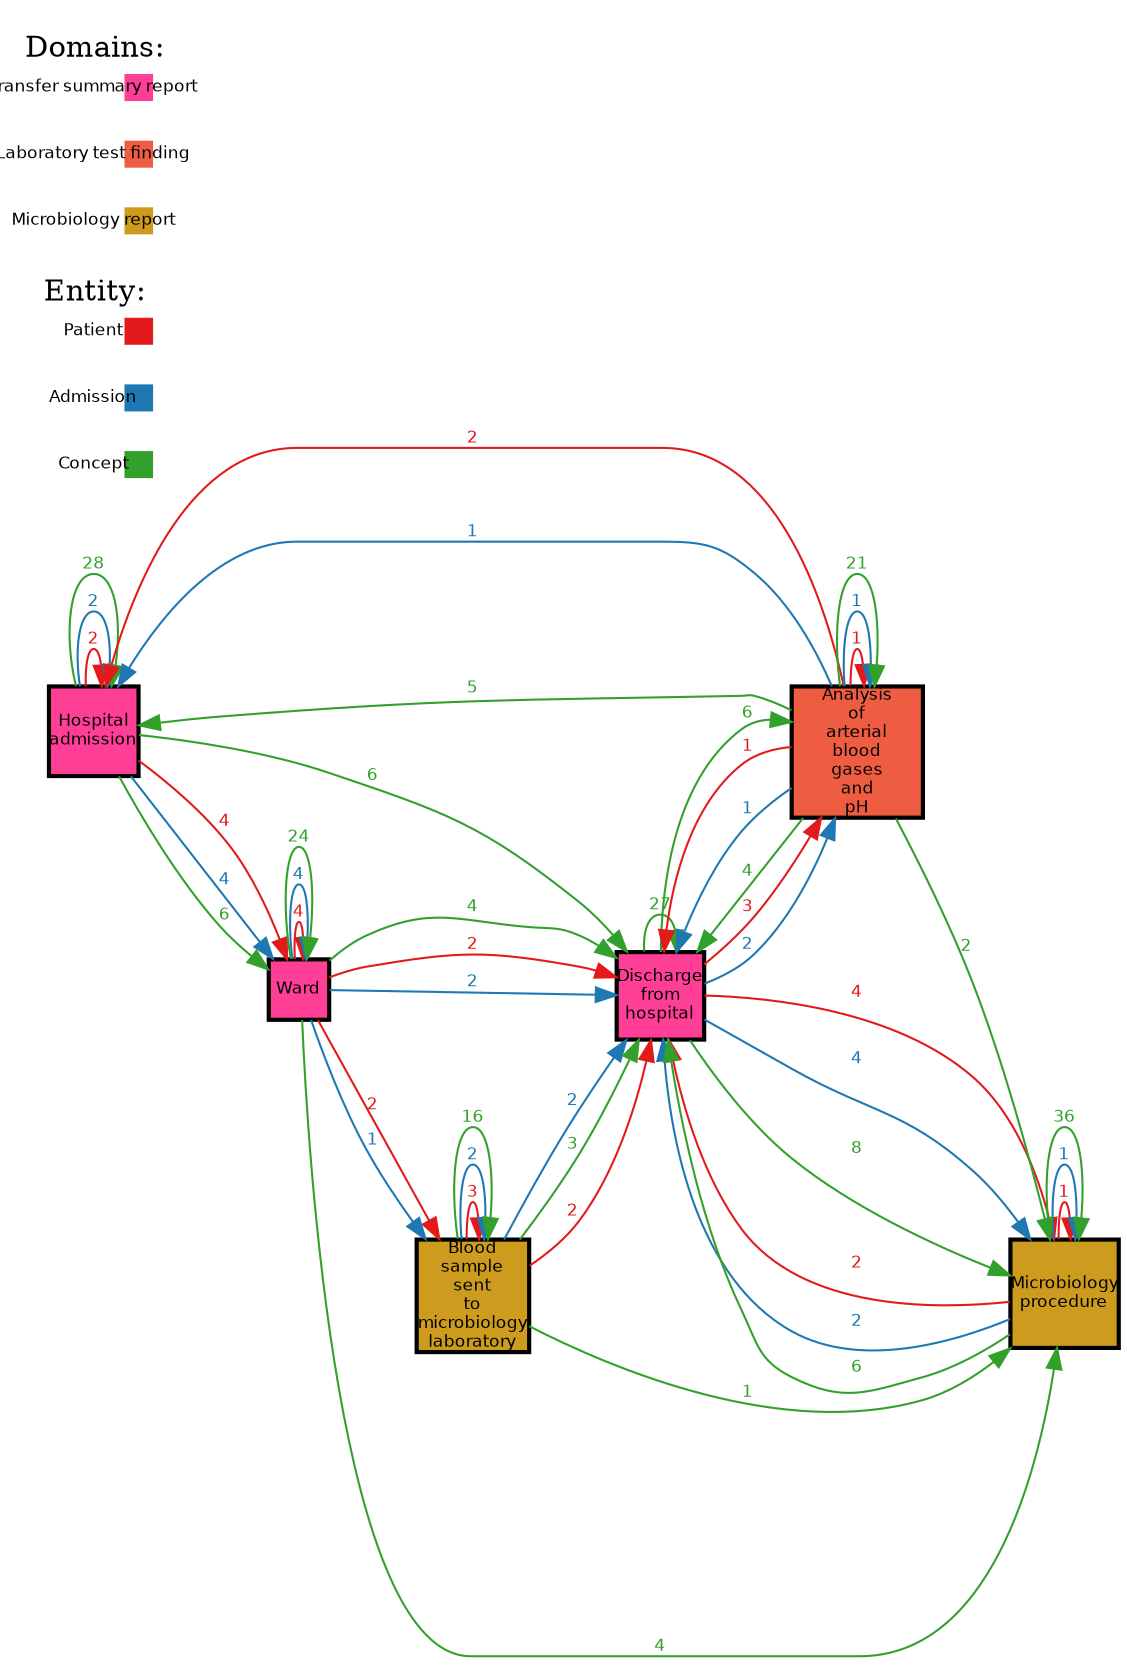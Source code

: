 // Query Result
digraph {
	graph [margin=0 rankdir=LR]
	node [fixedsize=false fontname=Helvetica fontsize=8 height=0.4 margin=0 shape=square width=0.4]
	1692 [label="Hospital
admission" color="#000000" fillcolor=violetred1 penwidth=2 style=filled]
	1693 [label=Ward color="#000000" fillcolor=violetred1 penwidth=2 style=filled]
	1692 -> 1693 [label=4 color="#e31a1c" fontcolor="#e31a1c" fontname=Helvetica fontsize=8 penwidth=1]
	1692 [label="Hospital
admission" color="#000000" fillcolor=violetred1 penwidth=2 style=filled]
	1692 [label="Hospital
admission" color="#000000" fillcolor=violetred1 penwidth=2 style=filled]
	1692 -> 1692 [label=2 color="#e31a1c" fontcolor="#e31a1c" fontname=Helvetica fontsize=8 penwidth=1]
	1693 [label=Ward color="#000000" fillcolor=violetred1 penwidth=2 style=filled]
	1696 [label="Blood
sample
sent
to
microbiology
laboratory" color="#000000" fillcolor=goldenrod3 penwidth=2 style=filled]
	1693 -> 1696 [label=2 color="#e31a1c" fontcolor="#e31a1c" fontname=Helvetica fontsize=8 penwidth=1]
	1693 [label=Ward color="#000000" fillcolor=violetred1 penwidth=2 style=filled]
	1694 [label="Discharge
from
hospital" color="#000000" fillcolor=violetred1 penwidth=2 style=filled]
	1693 -> 1694 [label=2 color="#e31a1c" fontcolor="#e31a1c" fontname=Helvetica fontsize=8 penwidth=1]
	1693 [label=Ward color="#000000" fillcolor=violetred1 penwidth=2 style=filled]
	1693 [label=Ward color="#000000" fillcolor=violetred1 penwidth=2 style=filled]
	1693 -> 1693 [label=4 color="#e31a1c" fontcolor="#e31a1c" fontname=Helvetica fontsize=8 penwidth=1]
	1694 [label="Discharge
from
hospital" color="#000000" fillcolor=violetred1 penwidth=2 style=filled]
	1697 [label="Microbiology
procedure" color="#000000" fillcolor=goldenrod3 penwidth=2 style=filled]
	1694 -> 1697 [label=4 color="#e31a1c" fontcolor="#e31a1c" fontname=Helvetica fontsize=8 penwidth=1]
	1694 [label="Discharge
from
hospital" color="#000000" fillcolor=violetred1 penwidth=2 style=filled]
	1695 [label="Analysis
of
arterial
blood
gases
and
pH" color="#000000" fillcolor=tomato2 penwidth=2 style=filled]
	1694 -> 1695 [label=3 color="#e31a1c" fontcolor="#e31a1c" fontname=Helvetica fontsize=8 penwidth=1]
	1695 [label="Analysis
of
arterial
blood
gases
and
pH" color="#000000" fillcolor=tomato2 penwidth=2 style=filled]
	1694 [label="Discharge
from
hospital" color="#000000" fillcolor=violetred1 penwidth=2 style=filled]
	1695 -> 1694 [label=1 color="#e31a1c" fontcolor="#e31a1c" fontname=Helvetica fontsize=8 penwidth=1]
	1695 [label="Analysis
of
arterial
blood
gases
and
pH" color="#000000" fillcolor=tomato2 penwidth=2 style=filled]
	1692 [label="Hospital
admission" color="#000000" fillcolor=violetred1 penwidth=2 style=filled]
	1695 -> 1692 [label=2 color="#e31a1c" fontcolor="#e31a1c" fontname=Helvetica fontsize=8 penwidth=1]
	1695 [label="Analysis
of
arterial
blood
gases
and
pH" color="#000000" fillcolor=tomato2 penwidth=2 style=filled]
	1695 [label="Analysis
of
arterial
blood
gases
and
pH" color="#000000" fillcolor=tomato2 penwidth=2 style=filled]
	1695 -> 1695 [label=1 color="#e31a1c" fontcolor="#e31a1c" fontname=Helvetica fontsize=8 penwidth=1]
	1696 [label="Blood
sample
sent
to
microbiology
laboratory" color="#000000" fillcolor=goldenrod3 penwidth=2 style=filled]
	1694 [label="Discharge
from
hospital" color="#000000" fillcolor=violetred1 penwidth=2 style=filled]
	1696 -> 1694 [label=2 color="#e31a1c" fontcolor="#e31a1c" fontname=Helvetica fontsize=8 penwidth=1]
	1696 [label="Blood
sample
sent
to
microbiology
laboratory" color="#000000" fillcolor=goldenrod3 penwidth=2 style=filled]
	1696 [label="Blood
sample
sent
to
microbiology
laboratory" color="#000000" fillcolor=goldenrod3 penwidth=2 style=filled]
	1696 -> 1696 [label=3 color="#e31a1c" fontcolor="#e31a1c" fontname=Helvetica fontsize=8 penwidth=1]
	1697 [label="Microbiology
procedure" color="#000000" fillcolor=goldenrod3 penwidth=2 style=filled]
	1697 [label="Microbiology
procedure" color="#000000" fillcolor=goldenrod3 penwidth=2 style=filled]
	1697 -> 1697 [label=1 color="#e31a1c" fontcolor="#e31a1c" fontname=Helvetica fontsize=8 penwidth=1]
	1697 [label="Microbiology
procedure" color="#000000" fillcolor=goldenrod3 penwidth=2 style=filled]
	1694 [label="Discharge
from
hospital" color="#000000" fillcolor=violetred1 penwidth=2 style=filled]
	1697 -> 1694 [label=2 color="#e31a1c" fontcolor="#e31a1c" fontname=Helvetica fontsize=8 penwidth=1]
	node [fixedsize=false fontname=Helvetica fontsize=8 height=0.4 margin=0 shape=square width=0.4]
	1692 [label="Hospital
admission" color="#000000" fillcolor=violetred1 penwidth=2 style=filled]
	1693 [label=Ward color="#000000" fillcolor=violetred1 penwidth=2 style=filled]
	1692 -> 1693 [label=4 color="#1f78b4" fontcolor="#1f78b4" fontname=Helvetica fontsize=8 penwidth=1]
	1692 [label="Hospital
admission" color="#000000" fillcolor=violetred1 penwidth=2 style=filled]
	1692 [label="Hospital
admission" color="#000000" fillcolor=violetred1 penwidth=2 style=filled]
	1692 -> 1692 [label=2 color="#1f78b4" fontcolor="#1f78b4" fontname=Helvetica fontsize=8 penwidth=1]
	1693 [label=Ward color="#000000" fillcolor=violetred1 penwidth=2 style=filled]
	1694 [label="Discharge
from
hospital" color="#000000" fillcolor=violetred1 penwidth=2 style=filled]
	1693 -> 1694 [label=2 color="#1f78b4" fontcolor="#1f78b4" fontname=Helvetica fontsize=8 penwidth=1]
	1693 [label=Ward color="#000000" fillcolor=violetred1 penwidth=2 style=filled]
	1696 [label="Blood
sample
sent
to
microbiology
laboratory" color="#000000" fillcolor=goldenrod3 penwidth=2 style=filled]
	1693 -> 1696 [label=1 color="#1f78b4" fontcolor="#1f78b4" fontname=Helvetica fontsize=8 penwidth=1]
	1693 [label=Ward color="#000000" fillcolor=violetred1 penwidth=2 style=filled]
	1693 [label=Ward color="#000000" fillcolor=violetred1 penwidth=2 style=filled]
	1693 -> 1693 [label=4 color="#1f78b4" fontcolor="#1f78b4" fontname=Helvetica fontsize=8 penwidth=1]
	1694 [label="Discharge
from
hospital" color="#000000" fillcolor=violetred1 penwidth=2 style=filled]
	1697 [label="Microbiology
procedure" color="#000000" fillcolor=goldenrod3 penwidth=2 style=filled]
	1694 -> 1697 [label=4 color="#1f78b4" fontcolor="#1f78b4" fontname=Helvetica fontsize=8 penwidth=1]
	1694 [label="Discharge
from
hospital" color="#000000" fillcolor=violetred1 penwidth=2 style=filled]
	1695 [label="Analysis
of
arterial
blood
gases
and
pH" color="#000000" fillcolor=tomato2 penwidth=2 style=filled]
	1694 -> 1695 [label=2 color="#1f78b4" fontcolor="#1f78b4" fontname=Helvetica fontsize=8 penwidth=1]
	1695 [label="Analysis
of
arterial
blood
gases
and
pH" color="#000000" fillcolor=tomato2 penwidth=2 style=filled]
	1694 [label="Discharge
from
hospital" color="#000000" fillcolor=violetred1 penwidth=2 style=filled]
	1695 -> 1694 [label=1 color="#1f78b4" fontcolor="#1f78b4" fontname=Helvetica fontsize=8 penwidth=1]
	1695 [label="Analysis
of
arterial
blood
gases
and
pH" color="#000000" fillcolor=tomato2 penwidth=2 style=filled]
	1695 [label="Analysis
of
arterial
blood
gases
and
pH" color="#000000" fillcolor=tomato2 penwidth=2 style=filled]
	1695 -> 1695 [label=1 color="#1f78b4" fontcolor="#1f78b4" fontname=Helvetica fontsize=8 penwidth=1]
	1695 [label="Analysis
of
arterial
blood
gases
and
pH" color="#000000" fillcolor=tomato2 penwidth=2 style=filled]
	1692 [label="Hospital
admission" color="#000000" fillcolor=violetred1 penwidth=2 style=filled]
	1695 -> 1692 [label=1 color="#1f78b4" fontcolor="#1f78b4" fontname=Helvetica fontsize=8 penwidth=1]
	1696 [label="Blood
sample
sent
to
microbiology
laboratory" color="#000000" fillcolor=goldenrod3 penwidth=2 style=filled]
	1694 [label="Discharge
from
hospital" color="#000000" fillcolor=violetred1 penwidth=2 style=filled]
	1696 -> 1694 [label=2 color="#1f78b4" fontcolor="#1f78b4" fontname=Helvetica fontsize=8 penwidth=1]
	1696 [label="Blood
sample
sent
to
microbiology
laboratory" color="#000000" fillcolor=goldenrod3 penwidth=2 style=filled]
	1696 [label="Blood
sample
sent
to
microbiology
laboratory" color="#000000" fillcolor=goldenrod3 penwidth=2 style=filled]
	1696 -> 1696 [label=2 color="#1f78b4" fontcolor="#1f78b4" fontname=Helvetica fontsize=8 penwidth=1]
	1697 [label="Microbiology
procedure" color="#000000" fillcolor=goldenrod3 penwidth=2 style=filled]
	1697 [label="Microbiology
procedure" color="#000000" fillcolor=goldenrod3 penwidth=2 style=filled]
	1697 -> 1697 [label=1 color="#1f78b4" fontcolor="#1f78b4" fontname=Helvetica fontsize=8 penwidth=1]
	1697 [label="Microbiology
procedure" color="#000000" fillcolor=goldenrod3 penwidth=2 style=filled]
	1694 [label="Discharge
from
hospital" color="#000000" fillcolor=violetred1 penwidth=2 style=filled]
	1697 -> 1694 [label=2 color="#1f78b4" fontcolor="#1f78b4" fontname=Helvetica fontsize=8 penwidth=1]
	node [fixedsize=false fontname=Helvetica fontsize=8 height=0.4 margin=0 shape=square width=0.4]
	1692 [label="Hospital
admission" color="#000000" fillcolor=violetred1 penwidth=2 style=filled]
	1692 [label="Hospital
admission" color="#000000" fillcolor=violetred1 penwidth=2 style=filled]
	1692 -> 1692 [label=28 color="#33a02c" fontcolor="#33a02c" fontname=Helvetica fontsize=8 penwidth=1]
	1692 [label="Hospital
admission" color="#000000" fillcolor=violetred1 penwidth=2 style=filled]
	1694 [label="Discharge
from
hospital" color="#000000" fillcolor=violetred1 penwidth=2 style=filled]
	1692 -> 1694 [label=6 color="#33a02c" fontcolor="#33a02c" fontname=Helvetica fontsize=8 penwidth=1]
	1692 [label="Hospital
admission" color="#000000" fillcolor=violetred1 penwidth=2 style=filled]
	1693 [label=Ward color="#000000" fillcolor=violetred1 penwidth=2 style=filled]
	1692 -> 1693 [label=6 color="#33a02c" fontcolor="#33a02c" fontname=Helvetica fontsize=8 penwidth=1]
	1693 [label=Ward color="#000000" fillcolor=violetred1 penwidth=2 style=filled]
	1697 [label="Microbiology
procedure" color="#000000" fillcolor=goldenrod3 penwidth=2 style=filled]
	1693 -> 1697 [label=4 color="#33a02c" fontcolor="#33a02c" fontname=Helvetica fontsize=8 penwidth=1]
	1693 [label=Ward color="#000000" fillcolor=violetred1 penwidth=2 style=filled]
	1694 [label="Discharge
from
hospital" color="#000000" fillcolor=violetred1 penwidth=2 style=filled]
	1693 -> 1694 [label=4 color="#33a02c" fontcolor="#33a02c" fontname=Helvetica fontsize=8 penwidth=1]
	1693 [label=Ward color="#000000" fillcolor=violetred1 penwidth=2 style=filled]
	1693 [label=Ward color="#000000" fillcolor=violetred1 penwidth=2 style=filled]
	1693 -> 1693 [label=24 color="#33a02c" fontcolor="#33a02c" fontname=Helvetica fontsize=8 penwidth=1]
	1694 [label="Discharge
from
hospital" color="#000000" fillcolor=violetred1 penwidth=2 style=filled]
	1695 [label="Analysis
of
arterial
blood
gases
and
pH" color="#000000" fillcolor=tomato2 penwidth=2 style=filled]
	1694 -> 1695 [label=6 color="#33a02c" fontcolor="#33a02c" fontname=Helvetica fontsize=8 penwidth=1]
	1694 [label="Discharge
from
hospital" color="#000000" fillcolor=violetred1 penwidth=2 style=filled]
	1697 [label="Microbiology
procedure" color="#000000" fillcolor=goldenrod3 penwidth=2 style=filled]
	1694 -> 1697 [label=8 color="#33a02c" fontcolor="#33a02c" fontname=Helvetica fontsize=8 penwidth=1]
	1694 [label="Discharge
from
hospital" color="#000000" fillcolor=violetred1 penwidth=2 style=filled]
	1694 [label="Discharge
from
hospital" color="#000000" fillcolor=violetred1 penwidth=2 style=filled]
	1694 -> 1694 [label=27 color="#33a02c" fontcolor="#33a02c" fontname=Helvetica fontsize=8 penwidth=1]
	1695 [label="Analysis
of
arterial
blood
gases
and
pH" color="#000000" fillcolor=tomato2 penwidth=2 style=filled]
	1694 [label="Discharge
from
hospital" color="#000000" fillcolor=violetred1 penwidth=2 style=filled]
	1695 -> 1694 [label=4 color="#33a02c" fontcolor="#33a02c" fontname=Helvetica fontsize=8 penwidth=1]
	1695 [label="Analysis
of
arterial
blood
gases
and
pH" color="#000000" fillcolor=tomato2 penwidth=2 style=filled]
	1697 [label="Microbiology
procedure" color="#000000" fillcolor=goldenrod3 penwidth=2 style=filled]
	1695 -> 1697 [label=2 color="#33a02c" fontcolor="#33a02c" fontname=Helvetica fontsize=8 penwidth=1]
	1695 [label="Analysis
of
arterial
blood
gases
and
pH" color="#000000" fillcolor=tomato2 penwidth=2 style=filled]
	1692 [label="Hospital
admission" color="#000000" fillcolor=violetred1 penwidth=2 style=filled]
	1695 -> 1692 [label=5 color="#33a02c" fontcolor="#33a02c" fontname=Helvetica fontsize=8 penwidth=1]
	1695 [label="Analysis
of
arterial
blood
gases
and
pH" color="#000000" fillcolor=tomato2 penwidth=2 style=filled]
	1695 [label="Analysis
of
arterial
blood
gases
and
pH" color="#000000" fillcolor=tomato2 penwidth=2 style=filled]
	1695 -> 1695 [label=21 color="#33a02c" fontcolor="#33a02c" fontname=Helvetica fontsize=8 penwidth=1]
	1696 [label="Blood
sample
sent
to
microbiology
laboratory" color="#000000" fillcolor=goldenrod3 penwidth=2 style=filled]
	1696 [label="Blood
sample
sent
to
microbiology
laboratory" color="#000000" fillcolor=goldenrod3 penwidth=2 style=filled]
	1696 -> 1696 [label=16 color="#33a02c" fontcolor="#33a02c" fontname=Helvetica fontsize=8 penwidth=1]
	1696 [label="Blood
sample
sent
to
microbiology
laboratory" color="#000000" fillcolor=goldenrod3 penwidth=2 style=filled]
	1697 [label="Microbiology
procedure" color="#000000" fillcolor=goldenrod3 penwidth=2 style=filled]
	1696 -> 1697 [label=1 color="#33a02c" fontcolor="#33a02c" fontname=Helvetica fontsize=8 penwidth=1]
	1696 [label="Blood
sample
sent
to
microbiology
laboratory" color="#000000" fillcolor=goldenrod3 penwidth=2 style=filled]
	1694 [label="Discharge
from
hospital" color="#000000" fillcolor=violetred1 penwidth=2 style=filled]
	1696 -> 1694 [label=3 color="#33a02c" fontcolor="#33a02c" fontname=Helvetica fontsize=8 penwidth=1]
	1697 [label="Microbiology
procedure" color="#000000" fillcolor=goldenrod3 penwidth=2 style=filled]
	1694 [label="Discharge
from
hospital" color="#000000" fillcolor=violetred1 penwidth=2 style=filled]
	1697 -> 1694 [label=6 color="#33a02c" fontcolor="#33a02c" fontname=Helvetica fontsize=8 penwidth=1]
	1697 [label="Microbiology
procedure" color="#000000" fillcolor=goldenrod3 penwidth=2 style=filled]
	1697 [label="Microbiology
procedure" color="#000000" fillcolor=goldenrod3 penwidth=2 style=filled]
	1697 -> 1697 [label=36 color="#33a02c" fontcolor="#33a02c" fontname=Helvetica fontsize=8 penwidth=1]
	// name2
	subgraph cluster_0 {
		node [fixedsize=True fontname=Helvetica fontsize=8 height=0.2 margin=0 shape=rectangle width=0.8]
		color="#ffffff" style=filled
		label="
Entity:"
		1000 [label=Patient color="#ffffff" fillcolor="#ffffff:#ffffff:#ffffff:#e31a1c" fontcolor="#000000" style=striped]
	}
	// name2
	subgraph cluster_0 {
		node [fixedsize=True fontname=Helvetica fontsize=8 height=0.2 margin=0 shape=rectangle width=0.8]
		color="#ffffff" style=filled
		label="
Entity:"
		1001 [label=Admission color="#ffffff" fillcolor="#ffffff:#ffffff:#ffffff:#1f78b4" fontcolor="#000000" style=striped]
	}
	// name2
	subgraph cluster_0 {
		node [fixedsize=True fontname=Helvetica fontsize=8 height=0.2 margin=0 shape=rectangle width=0.8]
		color="#ffffff" style=filled
		label="
Entity:"
		1002 [label=Concept color="#ffffff" fillcolor="#ffffff:#ffffff:#ffffff:#33a02c" fontcolor="#000000" style=striped]
	}
	// name2
	subgraph cluster_1 {
		node [fixedsize=True fontname=Helvetica fontsize=8 height=0.2 margin=0 shape=rectangle width=0.8]
		color="#ffffff" style=filled
		label="Domains:"
		10000000 [label="Transfer summary report" color="#ffffff" fillcolor="#ffffff:#ffffff:#ffffff:violetred1" fontcolor="#000000" style=striped]
	}
	// name2
	subgraph cluster_1 {
		node [fixedsize=True fontname=Helvetica fontsize=8 height=0.2 margin=0 shape=rectangle width=0.8]
		color="#ffffff" style=filled
		label="Domains:"
		10000001 [label="Laboratory test finding" color="#ffffff" fillcolor="#ffffff:#ffffff:#ffffff:tomato2" fontcolor="#000000" style=striped]
	}
	// name2
	subgraph cluster_1 {
		node [fixedsize=True fontname=Helvetica fontsize=8 height=0.2 margin=0 shape=rectangle width=0.8]
		color="#ffffff" style=filled
		label="Domains:"
		10000002 [label="Microbiology report" color="#ffffff" fillcolor="#ffffff:#ffffff:#ffffff:goldenrod3" fontcolor="#000000" style=striped]
	}
}

